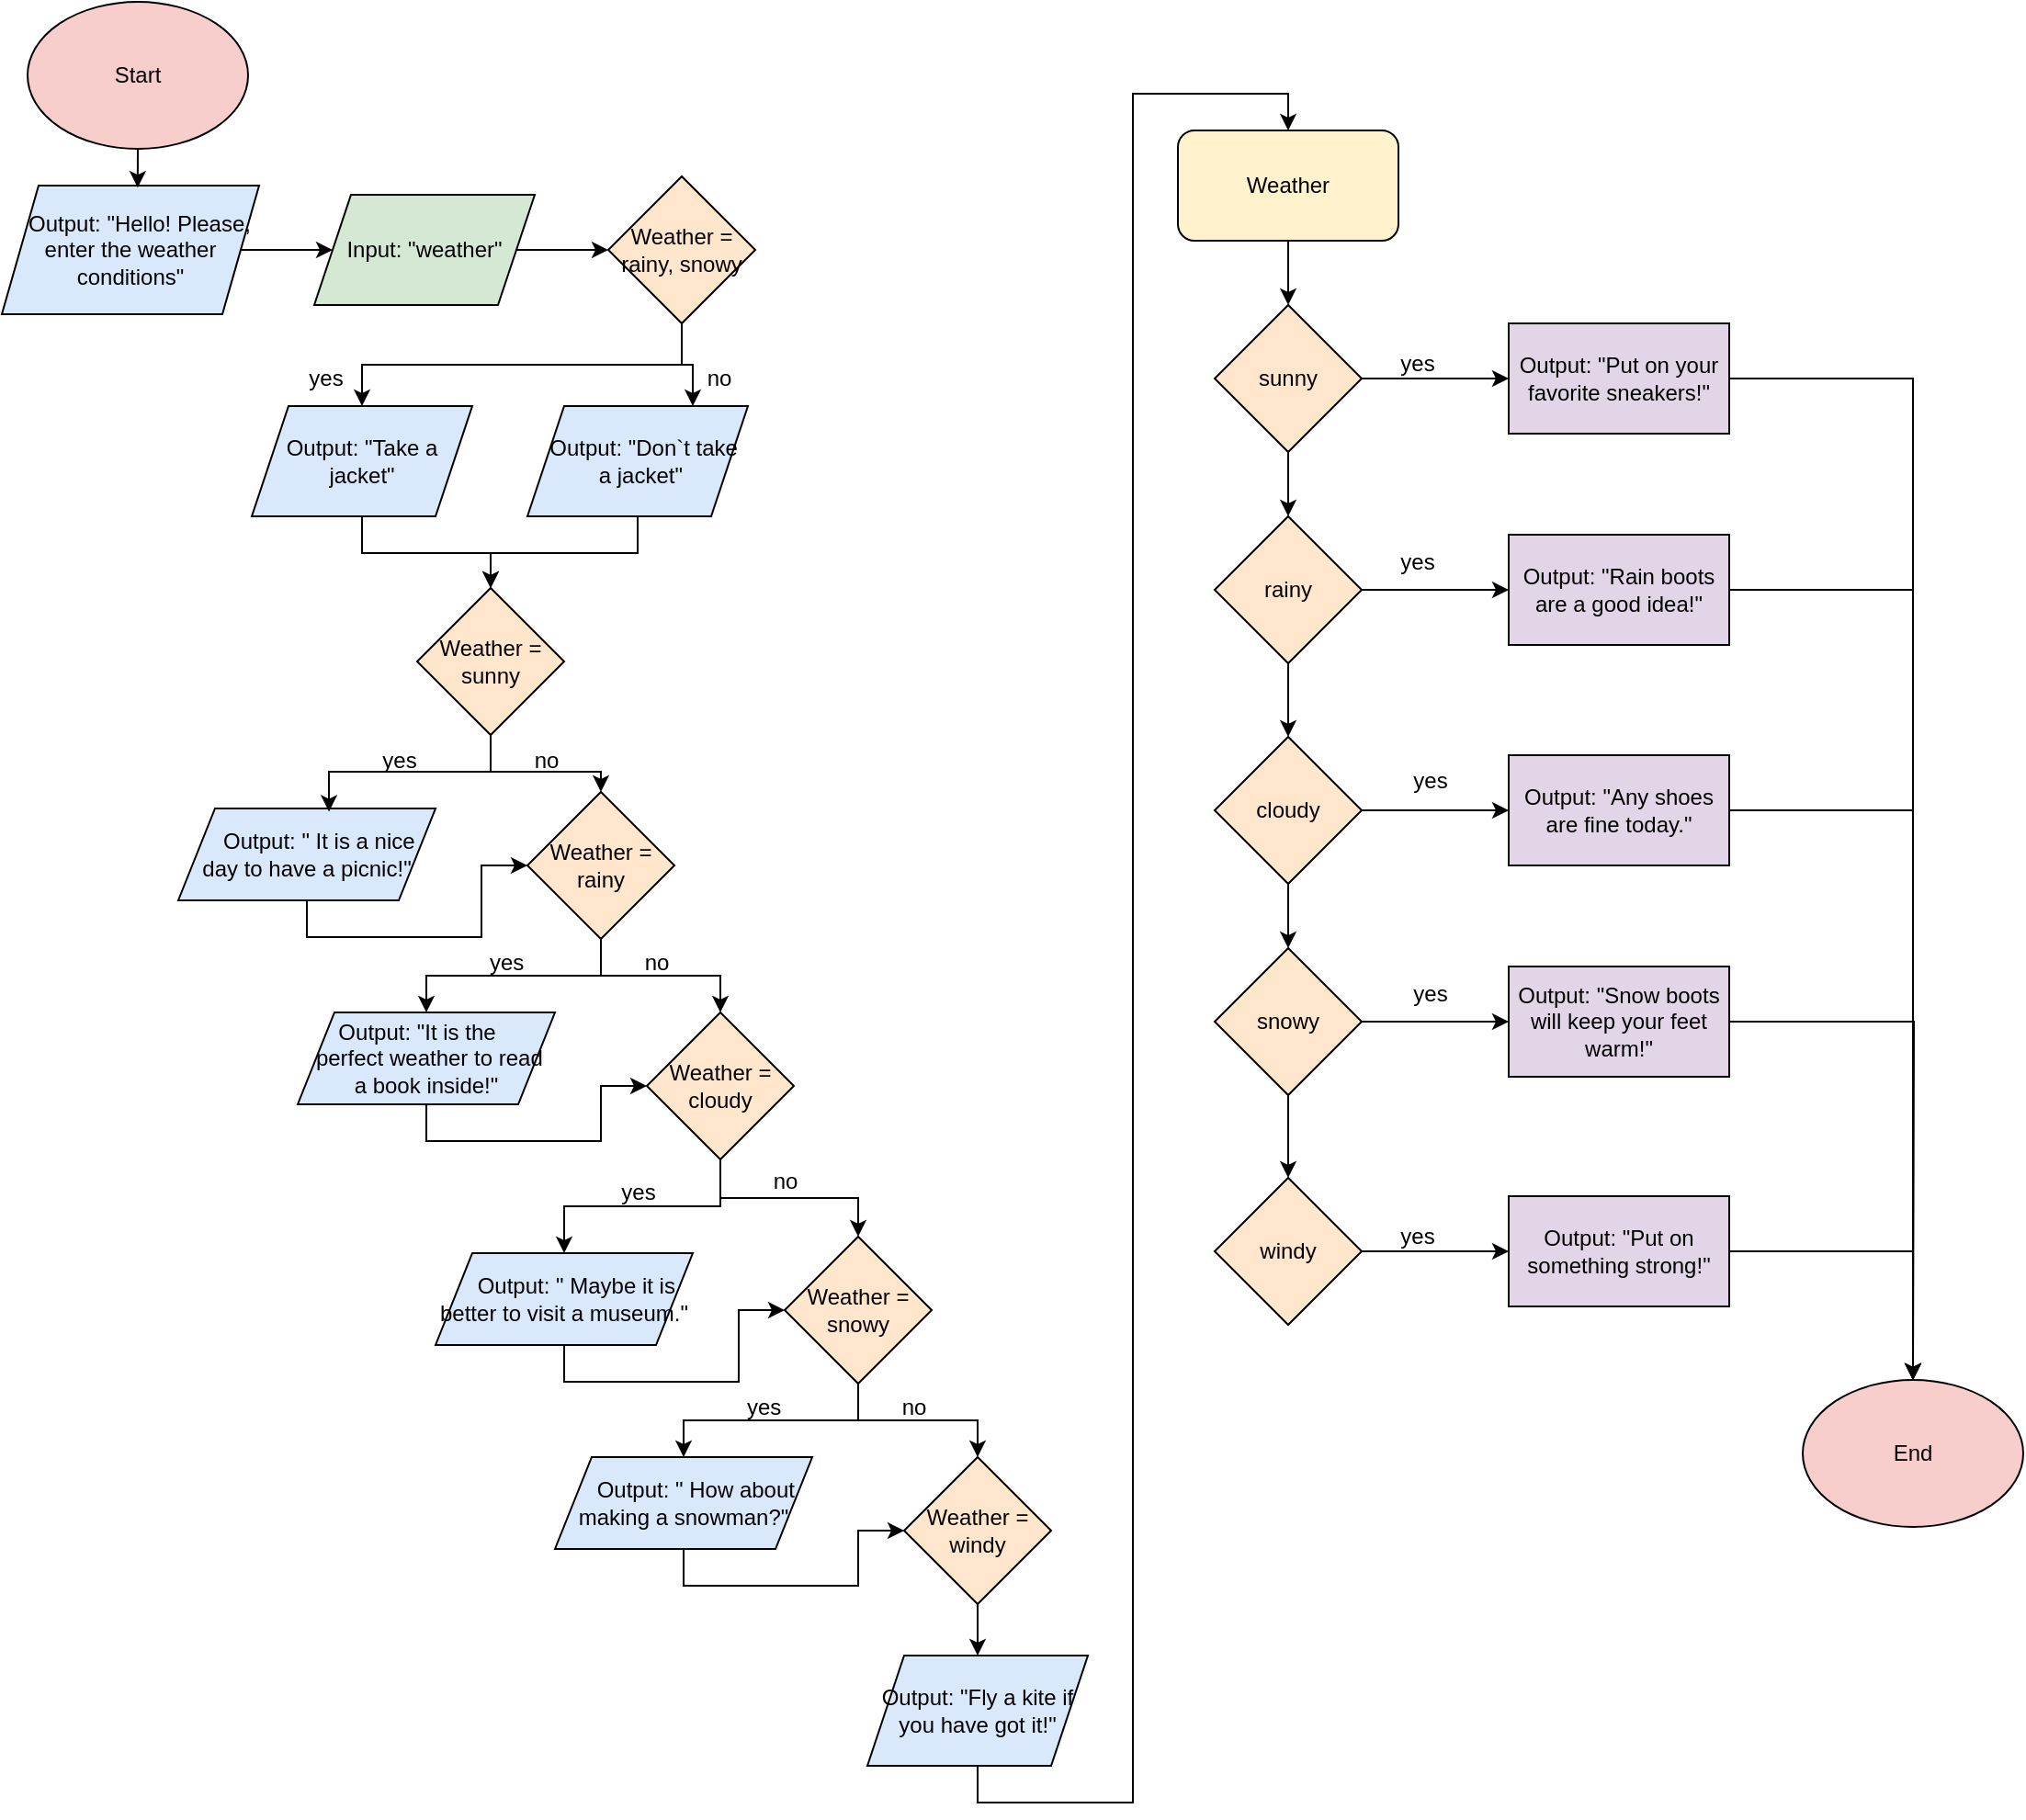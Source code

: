 <mxfile version="22.0.8" type="github">
  <diagram name="Сторінка-1" id="Tk90LN4DaHGW5NKV2CXN">
    <mxGraphModel dx="1912" dy="1001" grid="1" gridSize="10" guides="1" tooltips="1" connect="1" arrows="1" fold="1" page="1" pageScale="2" pageWidth="827" pageHeight="1169" math="0" shadow="0">
      <root>
        <mxCell id="0" />
        <mxCell id="1" parent="0" />
        <mxCell id="_gGkpbNeOVhFgWkyJAyK-1" value="Start" style="ellipse;whiteSpace=wrap;html=1;fillColor=#f8cecc;strokeColor=default;" vertex="1" parent="1">
          <mxGeometry x="64" y="10" width="120" height="80" as="geometry" />
        </mxCell>
        <mxCell id="_gGkpbNeOVhFgWkyJAyK-3" value="End" style="ellipse;whiteSpace=wrap;html=1;fillColor=#f8cecc;strokeColor=default;" vertex="1" parent="1">
          <mxGeometry x="1030" y="760" width="120" height="80" as="geometry" />
        </mxCell>
        <mxCell id="_gGkpbNeOVhFgWkyJAyK-14" style="edgeStyle=orthogonalEdgeStyle;rounded=0;orthogonalLoop=1;jettySize=auto;html=1;exitX=1;exitY=0.5;exitDx=0;exitDy=0;" edge="1" parent="1" source="_gGkpbNeOVhFgWkyJAyK-6" target="_gGkpbNeOVhFgWkyJAyK-12">
          <mxGeometry relative="1" as="geometry" />
        </mxCell>
        <mxCell id="_gGkpbNeOVhFgWkyJAyK-6" value="Input: &quot;weather&quot;" style="shape=parallelogram;perimeter=parallelogramPerimeter;whiteSpace=wrap;html=1;fixedSize=1;fillColor=#d5e8d4;strokeColor=default;" vertex="1" parent="1">
          <mxGeometry x="220" y="115" width="120" height="60" as="geometry" />
        </mxCell>
        <mxCell id="_gGkpbNeOVhFgWkyJAyK-13" style="edgeStyle=orthogonalEdgeStyle;rounded=0;orthogonalLoop=1;jettySize=auto;html=1;exitX=1;exitY=0.5;exitDx=0;exitDy=0;" edge="1" parent="1" source="_gGkpbNeOVhFgWkyJAyK-7" target="_gGkpbNeOVhFgWkyJAyK-6">
          <mxGeometry relative="1" as="geometry" />
        </mxCell>
        <mxCell id="_gGkpbNeOVhFgWkyJAyK-7" value="&amp;nbsp; &amp;nbsp;Output: &quot;Hello! Please, enter the weather conditions&quot;" style="shape=parallelogram;perimeter=parallelogramPerimeter;whiteSpace=wrap;html=1;fixedSize=1;fillColor=#dae8fc;strokeColor=default;" vertex="1" parent="1">
          <mxGeometry x="50" y="110" width="140" height="70" as="geometry" />
        </mxCell>
        <mxCell id="_gGkpbNeOVhFgWkyJAyK-90" style="edgeStyle=orthogonalEdgeStyle;rounded=0;orthogonalLoop=1;jettySize=auto;html=1;exitX=0.5;exitY=1;exitDx=0;exitDy=0;entryX=0.5;entryY=0;entryDx=0;entryDy=0;" edge="1" parent="1" source="_gGkpbNeOVhFgWkyJAyK-11" target="_gGkpbNeOVhFgWkyJAyK-83">
          <mxGeometry relative="1" as="geometry" />
        </mxCell>
        <mxCell id="_gGkpbNeOVhFgWkyJAyK-11" value="Weather" style="rounded=1;whiteSpace=wrap;html=1;fillColor=#fff2cc;strokeColor=default;" vertex="1" parent="1">
          <mxGeometry x="690" y="80" width="120" height="60" as="geometry" />
        </mxCell>
        <mxCell id="_gGkpbNeOVhFgWkyJAyK-78" style="edgeStyle=orthogonalEdgeStyle;rounded=0;orthogonalLoop=1;jettySize=auto;html=1;exitX=0.5;exitY=1;exitDx=0;exitDy=0;entryX=0.75;entryY=0;entryDx=0;entryDy=0;" edge="1" parent="1" source="_gGkpbNeOVhFgWkyJAyK-12" target="_gGkpbNeOVhFgWkyJAyK-17">
          <mxGeometry relative="1" as="geometry" />
        </mxCell>
        <mxCell id="_gGkpbNeOVhFgWkyJAyK-79" style="edgeStyle=orthogonalEdgeStyle;rounded=0;orthogonalLoop=1;jettySize=auto;html=1;exitX=0.5;exitY=1;exitDx=0;exitDy=0;entryX=0.5;entryY=0;entryDx=0;entryDy=0;" edge="1" parent="1" source="_gGkpbNeOVhFgWkyJAyK-12" target="_gGkpbNeOVhFgWkyJAyK-16">
          <mxGeometry relative="1" as="geometry" />
        </mxCell>
        <mxCell id="_gGkpbNeOVhFgWkyJAyK-12" value="Weather = rainy, snowy" style="rhombus;whiteSpace=wrap;html=1;fillColor=#ffe6cc;strokeColor=default;" vertex="1" parent="1">
          <mxGeometry x="380" y="105" width="80" height="80" as="geometry" />
        </mxCell>
        <mxCell id="_gGkpbNeOVhFgWkyJAyK-23" style="edgeStyle=orthogonalEdgeStyle;rounded=0;orthogonalLoop=1;jettySize=auto;html=1;exitX=0.5;exitY=1;exitDx=0;exitDy=0;entryX=0.5;entryY=0;entryDx=0;entryDy=0;" edge="1" parent="1" source="_gGkpbNeOVhFgWkyJAyK-16" target="_gGkpbNeOVhFgWkyJAyK-22">
          <mxGeometry relative="1" as="geometry" />
        </mxCell>
        <mxCell id="_gGkpbNeOVhFgWkyJAyK-16" value="Output: &quot;Take a jacket&quot;" style="shape=parallelogram;perimeter=parallelogramPerimeter;whiteSpace=wrap;html=1;fixedSize=1;fillColor=#dae8fc;strokeColor=default;" vertex="1" parent="1">
          <mxGeometry x="186" y="230" width="120" height="60" as="geometry" />
        </mxCell>
        <mxCell id="_gGkpbNeOVhFgWkyJAyK-25" style="edgeStyle=orthogonalEdgeStyle;rounded=0;orthogonalLoop=1;jettySize=auto;html=1;exitX=0.5;exitY=1;exitDx=0;exitDy=0;entryX=0.5;entryY=0;entryDx=0;entryDy=0;" edge="1" parent="1" source="_gGkpbNeOVhFgWkyJAyK-17" target="_gGkpbNeOVhFgWkyJAyK-22">
          <mxGeometry relative="1" as="geometry" />
        </mxCell>
        <mxCell id="_gGkpbNeOVhFgWkyJAyK-17" value="&amp;nbsp; Output: &quot;Don`t take&lt;br&gt;&amp;nbsp;a jacket&quot;" style="shape=parallelogram;perimeter=parallelogramPerimeter;whiteSpace=wrap;html=1;fixedSize=1;fillColor=#dae8fc;strokeColor=default;" vertex="1" parent="1">
          <mxGeometry x="336" y="230" width="120" height="60" as="geometry" />
        </mxCell>
        <mxCell id="_gGkpbNeOVhFgWkyJAyK-20" value="yes" style="text;html=1;align=center;verticalAlign=middle;resizable=0;points=[];autosize=1;strokeColor=none;fillColor=none;" vertex="1" parent="1">
          <mxGeometry x="206" y="200" width="40" height="30" as="geometry" />
        </mxCell>
        <mxCell id="_gGkpbNeOVhFgWkyJAyK-21" value="no" style="text;html=1;align=center;verticalAlign=middle;resizable=0;points=[];autosize=1;strokeColor=none;fillColor=none;" vertex="1" parent="1">
          <mxGeometry x="420" y="200" width="40" height="30" as="geometry" />
        </mxCell>
        <mxCell id="_gGkpbNeOVhFgWkyJAyK-35" style="edgeStyle=orthogonalEdgeStyle;rounded=0;orthogonalLoop=1;jettySize=auto;html=1;exitX=0.5;exitY=1;exitDx=0;exitDy=0;entryX=0.5;entryY=0;entryDx=0;entryDy=0;" edge="1" parent="1" source="_gGkpbNeOVhFgWkyJAyK-22" target="_gGkpbNeOVhFgWkyJAyK-32">
          <mxGeometry relative="1" as="geometry" />
        </mxCell>
        <mxCell id="_gGkpbNeOVhFgWkyJAyK-22" value="Weather = sunny" style="rhombus;whiteSpace=wrap;html=1;fillColor=#ffe6cc;strokeColor=default;" vertex="1" parent="1">
          <mxGeometry x="276" y="329" width="80" height="80" as="geometry" />
        </mxCell>
        <mxCell id="_gGkpbNeOVhFgWkyJAyK-84" style="edgeStyle=orthogonalEdgeStyle;rounded=0;orthogonalLoop=1;jettySize=auto;html=1;exitX=0.5;exitY=1;exitDx=0;exitDy=0;entryX=0.5;entryY=0;entryDx=0;entryDy=0;" edge="1" parent="1" source="_gGkpbNeOVhFgWkyJAyK-29" target="_gGkpbNeOVhFgWkyJAyK-11">
          <mxGeometry relative="1" as="geometry" />
        </mxCell>
        <mxCell id="_gGkpbNeOVhFgWkyJAyK-29" value="Output: &quot;Fly a kite if you have got it!&lt;span style=&quot;background-color: initial;&quot;&gt;&quot;&lt;/span&gt;" style="shape=parallelogram;perimeter=parallelogramPerimeter;whiteSpace=wrap;html=1;fixedSize=1;fillColor=#dae8fc;strokeColor=default;" vertex="1" parent="1">
          <mxGeometry x="521" y="910" width="120" height="60" as="geometry" />
        </mxCell>
        <mxCell id="_gGkpbNeOVhFgWkyJAyK-51" style="edgeStyle=orthogonalEdgeStyle;rounded=0;orthogonalLoop=1;jettySize=auto;html=1;exitX=0.5;exitY=1;exitDx=0;exitDy=0;" edge="1" parent="1" source="_gGkpbNeOVhFgWkyJAyK-31" target="_gGkpbNeOVhFgWkyJAyK-32">
          <mxGeometry relative="1" as="geometry" />
        </mxCell>
        <mxCell id="_gGkpbNeOVhFgWkyJAyK-31" value="&amp;nbsp; &amp;nbsp; Output: &quot;&amp;nbsp;It is a nice day to have a picnic!&lt;span style=&quot;background-color: initial;&quot;&gt;&quot;&lt;/span&gt;" style="shape=parallelogram;perimeter=parallelogramPerimeter;whiteSpace=wrap;html=1;fixedSize=1;fillColor=#dae8fc;strokeColor=default;" vertex="1" parent="1">
          <mxGeometry x="146" y="449" width="140" height="50" as="geometry" />
        </mxCell>
        <mxCell id="_gGkpbNeOVhFgWkyJAyK-45" style="edgeStyle=orthogonalEdgeStyle;rounded=0;orthogonalLoop=1;jettySize=auto;html=1;exitX=0.5;exitY=1;exitDx=0;exitDy=0;entryX=0.5;entryY=0;entryDx=0;entryDy=0;" edge="1" parent="1" source="_gGkpbNeOVhFgWkyJAyK-32" target="_gGkpbNeOVhFgWkyJAyK-39">
          <mxGeometry relative="1" as="geometry" />
        </mxCell>
        <mxCell id="_gGkpbNeOVhFgWkyJAyK-46" style="edgeStyle=orthogonalEdgeStyle;rounded=0;orthogonalLoop=1;jettySize=auto;html=1;exitX=0.5;exitY=1;exitDx=0;exitDy=0;" edge="1" parent="1" source="_gGkpbNeOVhFgWkyJAyK-32" target="_gGkpbNeOVhFgWkyJAyK-38">
          <mxGeometry relative="1" as="geometry" />
        </mxCell>
        <mxCell id="_gGkpbNeOVhFgWkyJAyK-32" value="Weather = rainy" style="rhombus;whiteSpace=wrap;html=1;fillColor=#ffe6cc;strokeColor=default;" vertex="1" parent="1">
          <mxGeometry x="336" y="440" width="80" height="80" as="geometry" />
        </mxCell>
        <mxCell id="_gGkpbNeOVhFgWkyJAyK-36" style="edgeStyle=orthogonalEdgeStyle;rounded=0;orthogonalLoop=1;jettySize=auto;html=1;exitX=0.5;exitY=1;exitDx=0;exitDy=0;entryX=0.586;entryY=0.035;entryDx=0;entryDy=0;entryPerimeter=0;" edge="1" parent="1" source="_gGkpbNeOVhFgWkyJAyK-22" target="_gGkpbNeOVhFgWkyJAyK-31">
          <mxGeometry relative="1" as="geometry" />
        </mxCell>
        <mxCell id="_gGkpbNeOVhFgWkyJAyK-52" style="edgeStyle=orthogonalEdgeStyle;rounded=0;orthogonalLoop=1;jettySize=auto;html=1;exitX=0.5;exitY=1;exitDx=0;exitDy=0;entryX=0;entryY=0.5;entryDx=0;entryDy=0;" edge="1" parent="1" source="_gGkpbNeOVhFgWkyJAyK-38" target="_gGkpbNeOVhFgWkyJAyK-39">
          <mxGeometry relative="1" as="geometry" />
        </mxCell>
        <mxCell id="_gGkpbNeOVhFgWkyJAyK-38" value="&amp;nbsp; &amp;nbsp; Output: &quot;It is the&amp;nbsp; &amp;nbsp; &amp;nbsp; &amp;nbsp; &amp;nbsp;perfect weather to read &lt;br&gt;a book inside!&lt;span style=&quot;background-color: initial;&quot;&gt;&quot;&lt;/span&gt;" style="shape=parallelogram;perimeter=parallelogramPerimeter;whiteSpace=wrap;html=1;fixedSize=1;fillColor=#dae8fc;strokeColor=default;" vertex="1" parent="1">
          <mxGeometry x="211" y="560" width="140" height="50" as="geometry" />
        </mxCell>
        <mxCell id="_gGkpbNeOVhFgWkyJAyK-69" style="edgeStyle=orthogonalEdgeStyle;rounded=0;orthogonalLoop=1;jettySize=auto;html=1;exitX=0.5;exitY=1;exitDx=0;exitDy=0;" edge="1" parent="1" source="_gGkpbNeOVhFgWkyJAyK-39" target="_gGkpbNeOVhFgWkyJAyK-55">
          <mxGeometry relative="1" as="geometry" />
        </mxCell>
        <mxCell id="_gGkpbNeOVhFgWkyJAyK-70" style="edgeStyle=orthogonalEdgeStyle;rounded=0;orthogonalLoop=1;jettySize=auto;html=1;exitX=0.5;exitY=1;exitDx=0;exitDy=0;entryX=0.5;entryY=0;entryDx=0;entryDy=0;" edge="1" parent="1" source="_gGkpbNeOVhFgWkyJAyK-39" target="_gGkpbNeOVhFgWkyJAyK-58">
          <mxGeometry relative="1" as="geometry" />
        </mxCell>
        <mxCell id="_gGkpbNeOVhFgWkyJAyK-39" value="Weather = cloudy" style="rhombus;whiteSpace=wrap;html=1;fillColor=#ffe6cc;strokeColor=default;" vertex="1" parent="1">
          <mxGeometry x="401" y="560" width="80" height="80" as="geometry" />
        </mxCell>
        <mxCell id="_gGkpbNeOVhFgWkyJAyK-47" value="yes" style="text;html=1;align=center;verticalAlign=middle;resizable=0;points=[];autosize=1;strokeColor=none;fillColor=none;" vertex="1" parent="1">
          <mxGeometry x="246" y="408" width="40" height="30" as="geometry" />
        </mxCell>
        <mxCell id="_gGkpbNeOVhFgWkyJAyK-48" value="no" style="text;html=1;align=center;verticalAlign=middle;resizable=0;points=[];autosize=1;strokeColor=none;fillColor=none;" vertex="1" parent="1">
          <mxGeometry x="326" y="408" width="40" height="30" as="geometry" />
        </mxCell>
        <mxCell id="_gGkpbNeOVhFgWkyJAyK-49" value="yes&amp;nbsp;" style="text;html=1;align=center;verticalAlign=middle;resizable=0;points=[];autosize=1;strokeColor=none;fillColor=none;" vertex="1" parent="1">
          <mxGeometry x="301" y="518" width="50" height="30" as="geometry" />
        </mxCell>
        <mxCell id="_gGkpbNeOVhFgWkyJAyK-50" value="no" style="text;html=1;align=center;verticalAlign=middle;resizable=0;points=[];autosize=1;strokeColor=none;fillColor=none;" vertex="1" parent="1">
          <mxGeometry x="386" y="518" width="40" height="30" as="geometry" />
        </mxCell>
        <mxCell id="_gGkpbNeOVhFgWkyJAyK-54" style="edgeStyle=orthogonalEdgeStyle;rounded=0;orthogonalLoop=1;jettySize=auto;html=1;exitX=0.5;exitY=1;exitDx=0;exitDy=0;" edge="1" parent="1" source="_gGkpbNeOVhFgWkyJAyK-55" target="_gGkpbNeOVhFgWkyJAyK-58">
          <mxGeometry relative="1" as="geometry" />
        </mxCell>
        <mxCell id="_gGkpbNeOVhFgWkyJAyK-55" value="&amp;nbsp; &amp;nbsp; Output: &quot;&amp;nbsp;Maybe it is better to visit a museum.&lt;span style=&quot;background-color: initial;&quot;&gt;&quot;&lt;/span&gt;" style="shape=parallelogram;perimeter=parallelogramPerimeter;whiteSpace=wrap;html=1;fixedSize=1;fillColor=#dae8fc;strokeColor=default;" vertex="1" parent="1">
          <mxGeometry x="286" y="691" width="140" height="50" as="geometry" />
        </mxCell>
        <mxCell id="_gGkpbNeOVhFgWkyJAyK-56" style="edgeStyle=orthogonalEdgeStyle;rounded=0;orthogonalLoop=1;jettySize=auto;html=1;exitX=0.5;exitY=1;exitDx=0;exitDy=0;entryX=0.5;entryY=0;entryDx=0;entryDy=0;" edge="1" parent="1" source="_gGkpbNeOVhFgWkyJAyK-58" target="_gGkpbNeOVhFgWkyJAyK-62">
          <mxGeometry relative="1" as="geometry" />
        </mxCell>
        <mxCell id="_gGkpbNeOVhFgWkyJAyK-57" style="edgeStyle=orthogonalEdgeStyle;rounded=0;orthogonalLoop=1;jettySize=auto;html=1;exitX=0.5;exitY=1;exitDx=0;exitDy=0;" edge="1" parent="1" source="_gGkpbNeOVhFgWkyJAyK-58" target="_gGkpbNeOVhFgWkyJAyK-61">
          <mxGeometry relative="1" as="geometry" />
        </mxCell>
        <mxCell id="_gGkpbNeOVhFgWkyJAyK-58" value="Weather = snowy" style="rhombus;whiteSpace=wrap;html=1;fillColor=#ffe6cc;strokeColor=default;" vertex="1" parent="1">
          <mxGeometry x="476" y="682" width="80" height="80" as="geometry" />
        </mxCell>
        <mxCell id="_gGkpbNeOVhFgWkyJAyK-60" style="edgeStyle=orthogonalEdgeStyle;rounded=0;orthogonalLoop=1;jettySize=auto;html=1;exitX=0.5;exitY=1;exitDx=0;exitDy=0;entryX=0;entryY=0.5;entryDx=0;entryDy=0;" edge="1" parent="1" source="_gGkpbNeOVhFgWkyJAyK-61" target="_gGkpbNeOVhFgWkyJAyK-62">
          <mxGeometry relative="1" as="geometry" />
        </mxCell>
        <mxCell id="_gGkpbNeOVhFgWkyJAyK-61" value="&amp;nbsp; &amp;nbsp; Output: &quot;&amp;nbsp;How about making a snowman?&lt;span style=&quot;background-color: initial;&quot;&gt;&quot;&lt;/span&gt;" style="shape=parallelogram;perimeter=parallelogramPerimeter;whiteSpace=wrap;html=1;fixedSize=1;fillColor=#dae8fc;strokeColor=default;" vertex="1" parent="1">
          <mxGeometry x="351" y="802" width="140" height="50" as="geometry" />
        </mxCell>
        <mxCell id="_gGkpbNeOVhFgWkyJAyK-74" style="edgeStyle=orthogonalEdgeStyle;rounded=0;orthogonalLoop=1;jettySize=auto;html=1;exitX=0.5;exitY=1;exitDx=0;exitDy=0;entryX=0.5;entryY=0;entryDx=0;entryDy=0;" edge="1" parent="1" source="_gGkpbNeOVhFgWkyJAyK-62" target="_gGkpbNeOVhFgWkyJAyK-29">
          <mxGeometry relative="1" as="geometry" />
        </mxCell>
        <mxCell id="_gGkpbNeOVhFgWkyJAyK-62" value="Weather = windy" style="rhombus;whiteSpace=wrap;html=1;fillColor=#ffe6cc;strokeColor=default;" vertex="1" parent="1">
          <mxGeometry x="541" y="802" width="80" height="80" as="geometry" />
        </mxCell>
        <mxCell id="_gGkpbNeOVhFgWkyJAyK-65" value="yes&amp;nbsp;" style="text;html=1;align=center;verticalAlign=middle;resizable=0;points=[];autosize=1;strokeColor=none;fillColor=none;" vertex="1" parent="1">
          <mxGeometry x="441" y="760" width="50" height="30" as="geometry" />
        </mxCell>
        <mxCell id="_gGkpbNeOVhFgWkyJAyK-66" value="no" style="text;html=1;align=center;verticalAlign=middle;resizable=0;points=[];autosize=1;strokeColor=none;fillColor=none;" vertex="1" parent="1">
          <mxGeometry x="526" y="760" width="40" height="30" as="geometry" />
        </mxCell>
        <mxCell id="_gGkpbNeOVhFgWkyJAyK-71" value="yes" style="text;html=1;align=center;verticalAlign=middle;resizable=0;points=[];autosize=1;strokeColor=none;fillColor=none;" vertex="1" parent="1">
          <mxGeometry x="376" y="643" width="40" height="30" as="geometry" />
        </mxCell>
        <mxCell id="_gGkpbNeOVhFgWkyJAyK-73" value="no" style="text;html=1;align=center;verticalAlign=middle;resizable=0;points=[];autosize=1;strokeColor=none;fillColor=none;" vertex="1" parent="1">
          <mxGeometry x="456" y="637" width="40" height="30" as="geometry" />
        </mxCell>
        <mxCell id="_gGkpbNeOVhFgWkyJAyK-91" style="edgeStyle=orthogonalEdgeStyle;rounded=0;orthogonalLoop=1;jettySize=auto;html=1;exitX=0.5;exitY=1;exitDx=0;exitDy=0;entryX=0.5;entryY=0;entryDx=0;entryDy=0;" edge="1" parent="1" source="_gGkpbNeOVhFgWkyJAyK-83" target="_gGkpbNeOVhFgWkyJAyK-86">
          <mxGeometry relative="1" as="geometry" />
        </mxCell>
        <mxCell id="_gGkpbNeOVhFgWkyJAyK-103" style="edgeStyle=orthogonalEdgeStyle;rounded=0;orthogonalLoop=1;jettySize=auto;html=1;exitX=1;exitY=0.5;exitDx=0;exitDy=0;entryX=0;entryY=0.5;entryDx=0;entryDy=0;" edge="1" parent="1" source="_gGkpbNeOVhFgWkyJAyK-83" target="_gGkpbNeOVhFgWkyJAyK-97">
          <mxGeometry relative="1" as="geometry" />
        </mxCell>
        <mxCell id="_gGkpbNeOVhFgWkyJAyK-83" value="sunny" style="rhombus;whiteSpace=wrap;html=1;fillColor=#ffe6cc;strokeColor=default;" vertex="1" parent="1">
          <mxGeometry x="710" y="175" width="80" height="80" as="geometry" />
        </mxCell>
        <mxCell id="_gGkpbNeOVhFgWkyJAyK-95" style="edgeStyle=orthogonalEdgeStyle;rounded=0;orthogonalLoop=1;jettySize=auto;html=1;exitX=0.5;exitY=1;exitDx=0;exitDy=0;entryX=0.5;entryY=0;entryDx=0;entryDy=0;" edge="1" parent="1" source="_gGkpbNeOVhFgWkyJAyK-86" target="_gGkpbNeOVhFgWkyJAyK-93">
          <mxGeometry relative="1" as="geometry" />
        </mxCell>
        <mxCell id="_gGkpbNeOVhFgWkyJAyK-104" style="edgeStyle=orthogonalEdgeStyle;rounded=0;orthogonalLoop=1;jettySize=auto;html=1;exitX=1;exitY=0.5;exitDx=0;exitDy=0;" edge="1" parent="1" source="_gGkpbNeOVhFgWkyJAyK-86" target="_gGkpbNeOVhFgWkyJAyK-99">
          <mxGeometry relative="1" as="geometry" />
        </mxCell>
        <mxCell id="_gGkpbNeOVhFgWkyJAyK-86" value="rainy" style="rhombus;whiteSpace=wrap;html=1;fillColor=#ffe6cc;strokeColor=default;" vertex="1" parent="1">
          <mxGeometry x="710" y="290" width="80" height="80" as="geometry" />
        </mxCell>
        <mxCell id="_gGkpbNeOVhFgWkyJAyK-107" style="edgeStyle=orthogonalEdgeStyle;rounded=0;orthogonalLoop=1;jettySize=auto;html=1;exitX=1;exitY=0.5;exitDx=0;exitDy=0;" edge="1" parent="1" source="_gGkpbNeOVhFgWkyJAyK-88" target="_gGkpbNeOVhFgWkyJAyK-102">
          <mxGeometry relative="1" as="geometry" />
        </mxCell>
        <mxCell id="_gGkpbNeOVhFgWkyJAyK-88" value="windy" style="rhombus;whiteSpace=wrap;html=1;fillColor=#ffe6cc;strokeColor=default;" vertex="1" parent="1">
          <mxGeometry x="710" y="650" width="80" height="80" as="geometry" />
        </mxCell>
        <mxCell id="_gGkpbNeOVhFgWkyJAyK-92" style="edgeStyle=orthogonalEdgeStyle;rounded=0;orthogonalLoop=1;jettySize=auto;html=1;exitX=0.5;exitY=1;exitDx=0;exitDy=0;entryX=0.5;entryY=0;entryDx=0;entryDy=0;" edge="1" parent="1" source="_gGkpbNeOVhFgWkyJAyK-93" target="_gGkpbNeOVhFgWkyJAyK-94">
          <mxGeometry relative="1" as="geometry" />
        </mxCell>
        <mxCell id="_gGkpbNeOVhFgWkyJAyK-105" style="edgeStyle=orthogonalEdgeStyle;rounded=0;orthogonalLoop=1;jettySize=auto;html=1;exitX=1;exitY=0.5;exitDx=0;exitDy=0;entryX=0;entryY=0.5;entryDx=0;entryDy=0;" edge="1" parent="1" source="_gGkpbNeOVhFgWkyJAyK-93" target="_gGkpbNeOVhFgWkyJAyK-100">
          <mxGeometry relative="1" as="geometry" />
        </mxCell>
        <mxCell id="_gGkpbNeOVhFgWkyJAyK-93" value="cloudy" style="rhombus;whiteSpace=wrap;html=1;fillColor=#ffe6cc;strokeColor=default;" vertex="1" parent="1">
          <mxGeometry x="710" y="410" width="80" height="80" as="geometry" />
        </mxCell>
        <mxCell id="_gGkpbNeOVhFgWkyJAyK-96" style="edgeStyle=orthogonalEdgeStyle;rounded=0;orthogonalLoop=1;jettySize=auto;html=1;exitX=0.5;exitY=1;exitDx=0;exitDy=0;entryX=0.5;entryY=0;entryDx=0;entryDy=0;" edge="1" parent="1" source="_gGkpbNeOVhFgWkyJAyK-94" target="_gGkpbNeOVhFgWkyJAyK-88">
          <mxGeometry relative="1" as="geometry" />
        </mxCell>
        <mxCell id="_gGkpbNeOVhFgWkyJAyK-106" style="edgeStyle=orthogonalEdgeStyle;rounded=0;orthogonalLoop=1;jettySize=auto;html=1;exitX=1;exitY=0.5;exitDx=0;exitDy=0;" edge="1" parent="1" source="_gGkpbNeOVhFgWkyJAyK-94" target="_gGkpbNeOVhFgWkyJAyK-101">
          <mxGeometry relative="1" as="geometry" />
        </mxCell>
        <mxCell id="_gGkpbNeOVhFgWkyJAyK-94" value="snowy" style="rhombus;whiteSpace=wrap;html=1;fillColor=#ffe6cc;strokeColor=default;" vertex="1" parent="1">
          <mxGeometry x="710" y="525" width="80" height="80" as="geometry" />
        </mxCell>
        <mxCell id="_gGkpbNeOVhFgWkyJAyK-118" style="edgeStyle=orthogonalEdgeStyle;rounded=0;orthogonalLoop=1;jettySize=auto;html=1;exitX=1;exitY=0.5;exitDx=0;exitDy=0;entryX=0.5;entryY=0;entryDx=0;entryDy=0;" edge="1" parent="1" source="_gGkpbNeOVhFgWkyJAyK-97" target="_gGkpbNeOVhFgWkyJAyK-3">
          <mxGeometry relative="1" as="geometry" />
        </mxCell>
        <mxCell id="_gGkpbNeOVhFgWkyJAyK-97" value="Output: &quot;Put on your favorite sneakers!&lt;span style=&quot;background-color: initial;&quot;&gt;&quot;&lt;/span&gt;" style="rounded=0;whiteSpace=wrap;html=1;fillColor=#e1d5e7;strokeColor=default;" vertex="1" parent="1">
          <mxGeometry x="870" y="185" width="120" height="60" as="geometry" />
        </mxCell>
        <mxCell id="_gGkpbNeOVhFgWkyJAyK-119" style="edgeStyle=orthogonalEdgeStyle;rounded=0;orthogonalLoop=1;jettySize=auto;html=1;exitX=1;exitY=0.5;exitDx=0;exitDy=0;" edge="1" parent="1" source="_gGkpbNeOVhFgWkyJAyK-99" target="_gGkpbNeOVhFgWkyJAyK-3">
          <mxGeometry relative="1" as="geometry" />
        </mxCell>
        <mxCell id="_gGkpbNeOVhFgWkyJAyK-99" value="Output: &quot;Rain boots are a good idea!&lt;span style=&quot;background-color: initial;&quot;&gt;&quot;&lt;/span&gt;" style="rounded=0;whiteSpace=wrap;html=1;fillColor=#e1d5e7;strokeColor=default;" vertex="1" parent="1">
          <mxGeometry x="870" y="300" width="120" height="60" as="geometry" />
        </mxCell>
        <mxCell id="_gGkpbNeOVhFgWkyJAyK-120" style="edgeStyle=orthogonalEdgeStyle;rounded=0;orthogonalLoop=1;jettySize=auto;html=1;exitX=1;exitY=0.5;exitDx=0;exitDy=0;" edge="1" parent="1" source="_gGkpbNeOVhFgWkyJAyK-100" target="_gGkpbNeOVhFgWkyJAyK-3">
          <mxGeometry relative="1" as="geometry" />
        </mxCell>
        <mxCell id="_gGkpbNeOVhFgWkyJAyK-100" value="Output: &quot;Any shoes are fine today.&lt;span style=&quot;background-color: initial;&quot;&gt;&quot;&lt;/span&gt;" style="rounded=0;whiteSpace=wrap;html=1;fillColor=#e1d5e7;strokeColor=default;" vertex="1" parent="1">
          <mxGeometry x="870" y="420" width="120" height="60" as="geometry" />
        </mxCell>
        <mxCell id="_gGkpbNeOVhFgWkyJAyK-121" style="edgeStyle=orthogonalEdgeStyle;rounded=0;orthogonalLoop=1;jettySize=auto;html=1;exitX=1;exitY=0.5;exitDx=0;exitDy=0;" edge="1" parent="1" source="_gGkpbNeOVhFgWkyJAyK-101">
          <mxGeometry relative="1" as="geometry">
            <mxPoint x="1090" y="760" as="targetPoint" />
          </mxGeometry>
        </mxCell>
        <mxCell id="_gGkpbNeOVhFgWkyJAyK-101" value="Output: &quot;Snow boots will keep your feet warm!&lt;span style=&quot;background-color: initial;&quot;&gt;&quot;&lt;/span&gt;" style="rounded=0;whiteSpace=wrap;html=1;fillColor=#e1d5e7;strokeColor=default;" vertex="1" parent="1">
          <mxGeometry x="870" y="535" width="120" height="60" as="geometry" />
        </mxCell>
        <mxCell id="_gGkpbNeOVhFgWkyJAyK-117" style="edgeStyle=orthogonalEdgeStyle;rounded=0;orthogonalLoop=1;jettySize=auto;html=1;exitX=1;exitY=0.5;exitDx=0;exitDy=0;entryX=0.5;entryY=0;entryDx=0;entryDy=0;" edge="1" parent="1" source="_gGkpbNeOVhFgWkyJAyK-102" target="_gGkpbNeOVhFgWkyJAyK-3">
          <mxGeometry relative="1" as="geometry" />
        </mxCell>
        <mxCell id="_gGkpbNeOVhFgWkyJAyK-102" value="Output: &quot;Put on something strong!&lt;span style=&quot;background-color: initial;&quot;&gt;&quot;&lt;/span&gt;" style="rounded=0;whiteSpace=wrap;html=1;fillColor=#e1d5e7;strokeColor=default;" vertex="1" parent="1">
          <mxGeometry x="870" y="660" width="120" height="60" as="geometry" />
        </mxCell>
        <mxCell id="_gGkpbNeOVhFgWkyJAyK-108" value="yes" style="text;html=1;align=center;verticalAlign=middle;resizable=0;points=[];autosize=1;strokeColor=none;fillColor=none;" vertex="1" parent="1">
          <mxGeometry x="800" y="192" width="40" height="30" as="geometry" />
        </mxCell>
        <mxCell id="_gGkpbNeOVhFgWkyJAyK-113" value="yes" style="text;html=1;align=center;verticalAlign=middle;resizable=0;points=[];autosize=1;strokeColor=none;fillColor=none;" vertex="1" parent="1">
          <mxGeometry x="800" y="300" width="40" height="30" as="geometry" />
        </mxCell>
        <mxCell id="_gGkpbNeOVhFgWkyJAyK-114" value="yes" style="text;html=1;align=center;verticalAlign=middle;resizable=0;points=[];autosize=1;strokeColor=none;fillColor=none;" vertex="1" parent="1">
          <mxGeometry x="807" y="419" width="40" height="30" as="geometry" />
        </mxCell>
        <mxCell id="_gGkpbNeOVhFgWkyJAyK-115" value="yes" style="text;html=1;align=center;verticalAlign=middle;resizable=0;points=[];autosize=1;strokeColor=none;fillColor=none;" vertex="1" parent="1">
          <mxGeometry x="807" y="535" width="40" height="30" as="geometry" />
        </mxCell>
        <mxCell id="_gGkpbNeOVhFgWkyJAyK-116" value="yes" style="text;html=1;align=center;verticalAlign=middle;resizable=0;points=[];autosize=1;strokeColor=none;fillColor=none;" vertex="1" parent="1">
          <mxGeometry x="800" y="667" width="40" height="30" as="geometry" />
        </mxCell>
        <mxCell id="_gGkpbNeOVhFgWkyJAyK-122" style="edgeStyle=orthogonalEdgeStyle;rounded=0;orthogonalLoop=1;jettySize=auto;html=1;exitX=0.5;exitY=1;exitDx=0;exitDy=0;entryX=0.528;entryY=0.016;entryDx=0;entryDy=0;entryPerimeter=0;" edge="1" parent="1" source="_gGkpbNeOVhFgWkyJAyK-1" target="_gGkpbNeOVhFgWkyJAyK-7">
          <mxGeometry relative="1" as="geometry" />
        </mxCell>
      </root>
    </mxGraphModel>
  </diagram>
</mxfile>
